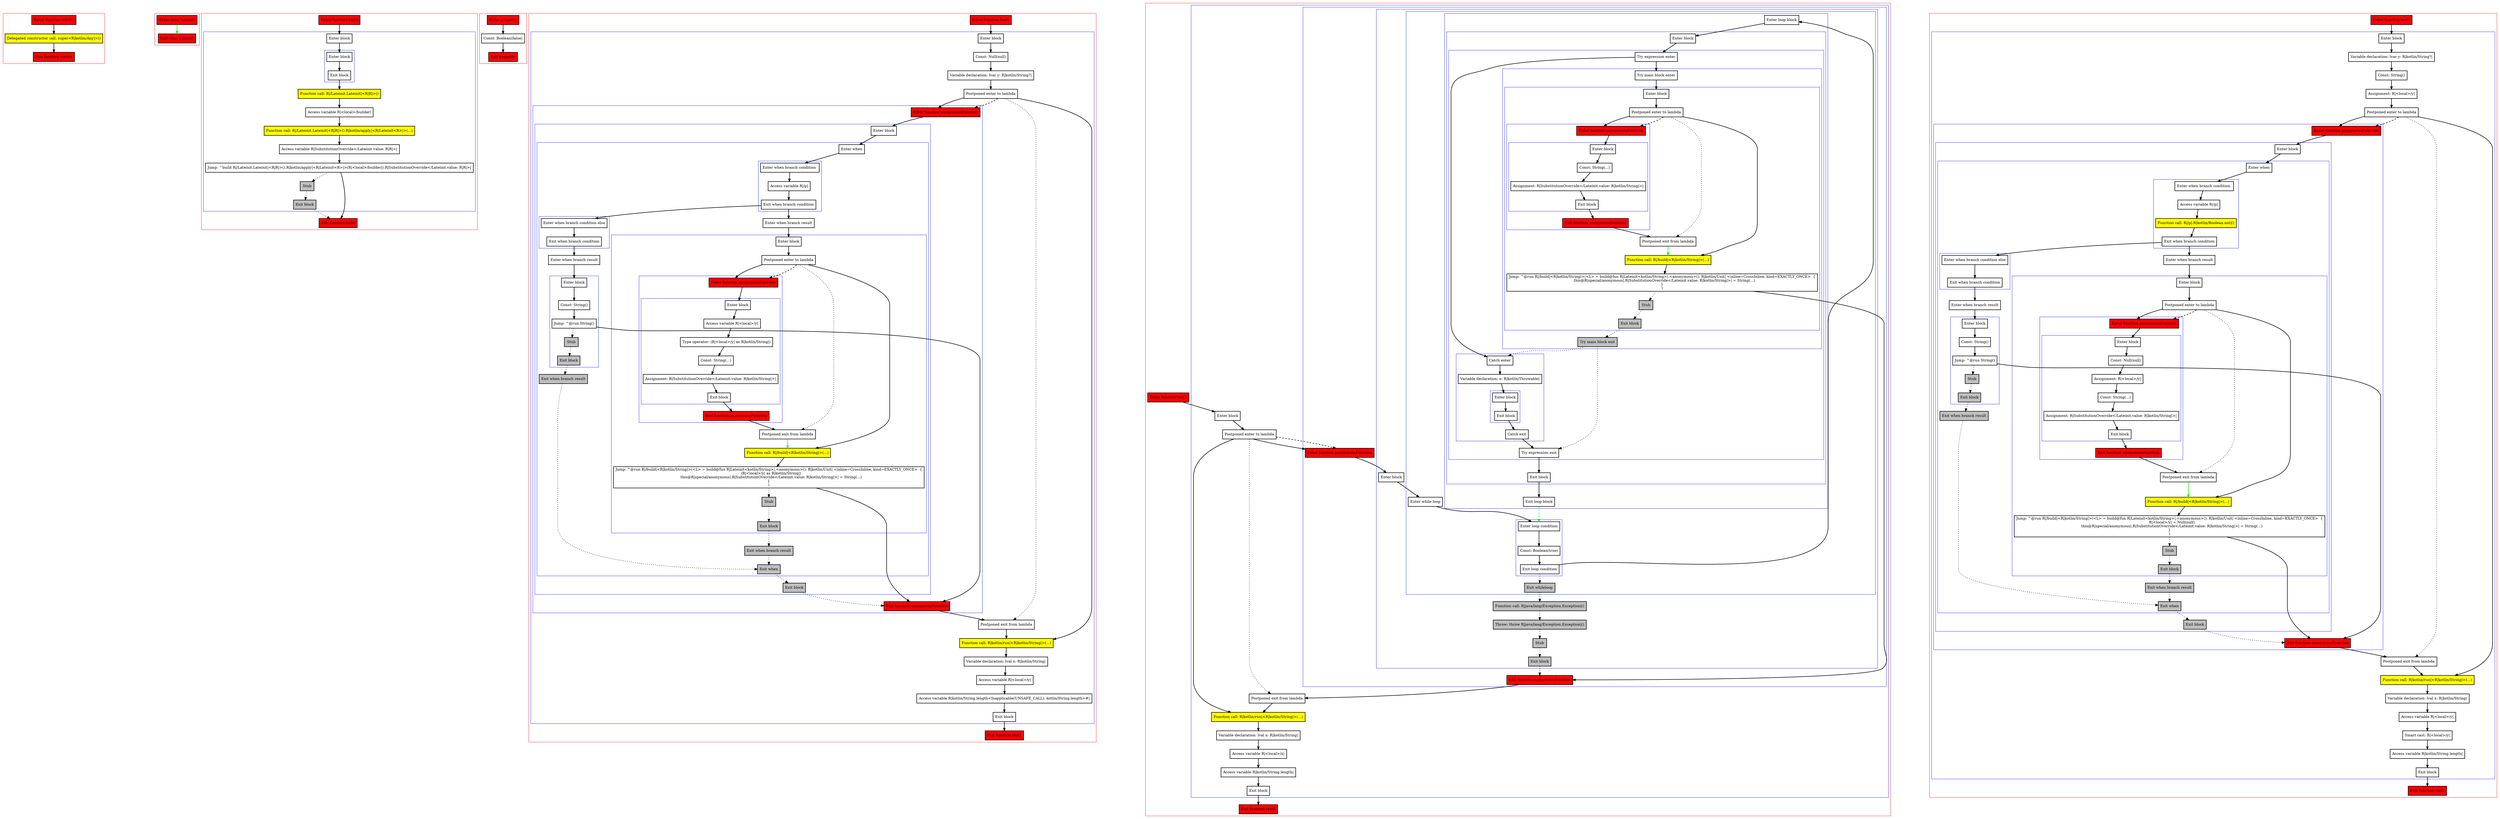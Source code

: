 digraph postponedLambdaInReturn_kt {
    graph [nodesep=3]
    node [shape=box penwidth=2]
    edge [penwidth=2]

    subgraph cluster_0 {
        color=red
        0 [label="Enter function <init>" style="filled" fillcolor=red];
        1 [label="Delegated constructor call: super<R|kotlin/Any|>()" style="filled" fillcolor=yellow];
        2 [label="Exit function <init>" style="filled" fillcolor=red];
    }
    0 -> {1};
    1 -> {2};

    subgraph cluster_1 {
        color=red
        3 [label="Enter class Lateinit" style="filled" fillcolor=red];
        4 [label="Exit class Lateinit" style="filled" fillcolor=red];
    }
    3 -> {4} [color=green];

    subgraph cluster_2 {
        color=red
        5 [label="Enter function build" style="filled" fillcolor=red];
        subgraph cluster_3 {
            color=blue
            6 [label="Enter block"];
            subgraph cluster_4 {
                color=blue
                7 [label="Enter block"];
                8 [label="Exit block"];
            }
            9 [label="Function call: R|/Lateinit.Lateinit|<R|R|>()" style="filled" fillcolor=yellow];
            10 [label="Access variable R|<local>/builder|"];
            11 [label="Function call: R|/Lateinit.Lateinit|<R|R|>().R|kotlin/apply|<R|Lateinit<R>|>(...)" style="filled" fillcolor=yellow];
            12 [label="Access variable R|SubstitutionOverride</Lateinit.value: R|R|>|"];
            13 [label="Jump: ^build R|/Lateinit.Lateinit|<R|R|>().R|kotlin/apply|<R|Lateinit<R>|>(R|<local>/builder|).R|SubstitutionOverride</Lateinit.value: R|R|>|"];
            14 [label="Stub" style="filled" fillcolor=gray];
            15 [label="Exit block" style="filled" fillcolor=gray];
        }
        16 [label="Exit function build" style="filled" fillcolor=red];
    }
    5 -> {6};
    6 -> {7};
    7 -> {8};
    8 -> {9};
    9 -> {10};
    10 -> {11};
    11 -> {12};
    12 -> {13};
    13 -> {16};
    13 -> {14} [style=dotted];
    14 -> {15} [style=dotted];
    15 -> {16} [style=dotted];

    subgraph cluster_5 {
        color=red
        25 [label="Enter property" style="filled" fillcolor=red];
        26 [label="Const: Boolean(false)"];
        27 [label="Exit property" style="filled" fillcolor=red];
    }
    25 -> {26};
    26 -> {27};

    subgraph cluster_6 {
        color=red
        28 [label="Enter function test1" style="filled" fillcolor=red];
        subgraph cluster_7 {
            color=blue
            29 [label="Enter block"];
            30 [label="Const: Null(null)"];
            31 [label="Variable declaration: lvar y: R|kotlin/String?|"];
            32 [label="Postponed enter to lambda"];
            subgraph cluster_8 {
                color=blue
                40 [label="Enter function anonymousFunction" style="filled" fillcolor=red];
                subgraph cluster_9 {
                    color=blue
                    41 [label="Enter block"];
                    subgraph cluster_10 {
                        color=blue
                        42 [label="Enter when"];
                        subgraph cluster_11 {
                            color=blue
                            43 [label="Enter when branch condition "];
                            44 [label="Access variable R|/p|"];
                            45 [label="Exit when branch condition"];
                        }
                        subgraph cluster_12 {
                            color=blue
                            46 [label="Enter when branch condition else"];
                            47 [label="Exit when branch condition"];
                        }
                        48 [label="Enter when branch result"];
                        subgraph cluster_13 {
                            color=blue
                            49 [label="Enter block"];
                            50 [label="Const: String()"];
                            51 [label="Jump: ^@run String()"];
                            52 [label="Stub" style="filled" fillcolor=gray];
                            53 [label="Exit block" style="filled" fillcolor=gray];
                        }
                        54 [label="Exit when branch result" style="filled" fillcolor=gray];
                        55 [label="Enter when branch result"];
                        subgraph cluster_14 {
                            color=blue
                            56 [label="Enter block"];
                            57 [label="Postponed enter to lambda"];
                            subgraph cluster_15 {
                                color=blue
                                67 [label="Enter function anonymousFunction" style="filled" fillcolor=red];
                                subgraph cluster_16 {
                                    color=blue
                                    68 [label="Enter block"];
                                    69 [label="Access variable R|<local>/y|"];
                                    70 [label="Type operator: (R|<local>/y| as R|kotlin/String|)"];
                                    71 [label="Const: String(...)"];
                                    72 [label="Assignment: R|SubstitutionOverride</Lateinit.value: R|kotlin/String|>|"];
                                    73 [label="Exit block"];
                                }
                                74 [label="Exit function anonymousFunction" style="filled" fillcolor=red];
                            }
                            58 [label="Postponed exit from lambda"];
                            59 [label="Function call: R|/build|<R|kotlin/String|>(...)" style="filled" fillcolor=yellow];
                            60 [label="Jump: ^@run R|/build|<R|kotlin/String|>(<L> = build@fun R|Lateinit<kotlin/String>|.<anonymous>(): R|kotlin/Unit| <inline=CrossInline, kind=EXACTLY_ONCE>  {
    (R|<local>/y| as R|kotlin/String|)
    this@R|special/anonymous|.R|SubstitutionOverride</Lateinit.value: R|kotlin/String|>| = String(...)
}
)"];
                            61 [label="Stub" style="filled" fillcolor=gray];
                            62 [label="Exit block" style="filled" fillcolor=gray];
                        }
                        63 [label="Exit when branch result" style="filled" fillcolor=gray];
                        64 [label="Exit when" style="filled" fillcolor=gray];
                    }
                    65 [label="Exit block" style="filled" fillcolor=gray];
                }
                66 [label="Exit function anonymousFunction" style="filled" fillcolor=red];
            }
            33 [label="Postponed exit from lambda"];
            34 [label="Function call: R|kotlin/run|<R|kotlin/String|>(...)" style="filled" fillcolor=yellow];
            35 [label="Variable declaration: lval x: R|kotlin/String|"];
            36 [label="Access variable R|<local>/y|"];
            37 [label="Access variable R|kotlin/String.length<Inapplicable(UNSAFE_CALL): kotlin/String.length>#|"];
            38 [label="Exit block"];
        }
        39 [label="Exit function test1" style="filled" fillcolor=red];
    }
    28 -> {29};
    29 -> {30};
    30 -> {31};
    31 -> {32};
    32 -> {34 40};
    32 -> {33} [style=dotted];
    32 -> {40} [style=dashed];
    33 -> {34};
    34 -> {35};
    35 -> {36};
    36 -> {37};
    37 -> {38};
    38 -> {39};
    40 -> {41};
    41 -> {42};
    42 -> {43};
    43 -> {44};
    44 -> {45};
    45 -> {46 55};
    46 -> {47};
    47 -> {48};
    48 -> {49};
    49 -> {50};
    50 -> {51};
    51 -> {66};
    51 -> {52} [style=dotted];
    52 -> {53} [style=dotted];
    53 -> {54} [style=dotted];
    54 -> {64} [style=dotted];
    55 -> {56};
    56 -> {57};
    57 -> {59 67};
    57 -> {58} [style=dotted];
    57 -> {67} [style=dashed];
    58 -> {59} [color=green];
    59 -> {60};
    60 -> {66};
    60 -> {61} [style=dotted];
    61 -> {62} [style=dotted];
    62 -> {63} [style=dotted];
    63 -> {64} [style=dotted];
    64 -> {65} [style=dotted];
    65 -> {66} [style=dotted];
    66 -> {33};
    67 -> {68};
    68 -> {69};
    69 -> {70};
    70 -> {71};
    71 -> {72};
    72 -> {73};
    73 -> {74};
    74 -> {58};

    subgraph cluster_17 {
        color=red
        75 [label="Enter function test2" style="filled" fillcolor=red];
        subgraph cluster_18 {
            color=blue
            76 [label="Enter block"];
            77 [label="Postponed enter to lambda"];
            subgraph cluster_19 {
                color=blue
                85 [label="Enter function anonymousFunction" style="filled" fillcolor=red];
                subgraph cluster_20 {
                    color=blue
                    86 [label="Enter block"];
                    subgraph cluster_21 {
                        color=blue
                        87 [label="Enter while loop"];
                        subgraph cluster_22 {
                            color=blue
                            88 [label="Enter loop condition"];
                            89 [label="Const: Boolean(true)"];
                            90 [label="Exit loop condition"];
                        }
                        subgraph cluster_23 {
                            color=blue
                            91 [label="Enter loop block"];
                            subgraph cluster_24 {
                                color=blue
                                92 [label="Enter block"];
                                subgraph cluster_25 {
                                    color=blue
                                    93 [label="Try expression enter"];
                                    subgraph cluster_26 {
                                        color=blue
                                        94 [label="Try main block enter"];
                                        subgraph cluster_27 {
                                            color=blue
                                            95 [label="Enter block"];
                                            96 [label="Postponed enter to lambda"];
                                            subgraph cluster_28 {
                                                color=blue
                                                117 [label="Enter function anonymousFunction" style="filled" fillcolor=red];
                                                subgraph cluster_29 {
                                                    color=blue
                                                    118 [label="Enter block"];
                                                    119 [label="Const: String(...)"];
                                                    120 [label="Assignment: R|SubstitutionOverride</Lateinit.value: R|kotlin/String|>|"];
                                                    121 [label="Exit block"];
                                                }
                                                122 [label="Exit function anonymousFunction" style="filled" fillcolor=red];
                                            }
                                            97 [label="Postponed exit from lambda"];
                                            98 [label="Function call: R|/build|<R|kotlin/String|>(...)" style="filled" fillcolor=yellow];
                                            99 [label="Jump: ^@run R|/build|<R|kotlin/String|>(<L> = build@fun R|Lateinit<kotlin/String>|.<anonymous>(): R|kotlin/Unit| <inline=CrossInline, kind=EXACTLY_ONCE>  {
    this@R|special/anonymous|.R|SubstitutionOverride</Lateinit.value: R|kotlin/String|>| = String(...)
}
)"];
                                            100 [label="Stub" style="filled" fillcolor=gray];
                                            101 [label="Exit block" style="filled" fillcolor=gray];
                                        }
                                        102 [label="Try main block exit" style="filled" fillcolor=gray];
                                    }
                                    subgraph cluster_30 {
                                        color=blue
                                        103 [label="Catch enter"];
                                        104 [label="Variable declaration: e: R|kotlin/Throwable|"];
                                        subgraph cluster_31 {
                                            color=blue
                                            105 [label="Enter block"];
                                            106 [label="Exit block"];
                                        }
                                        107 [label="Catch exit"];
                                    }
                                    108 [label="Try expression exit"];
                                }
                                109 [label="Exit block"];
                            }
                            110 [label="Exit loop block"];
                        }
                        111 [label="Exit whileloop" style="filled" fillcolor=gray];
                    }
                    112 [label="Function call: R|java/lang/Exception.Exception|()" style="filled" fillcolor=gray];
                    113 [label="Throw: throw R|java/lang/Exception.Exception|()" style="filled" fillcolor=gray];
                    114 [label="Stub" style="filled" fillcolor=gray];
                    115 [label="Exit block" style="filled" fillcolor=gray];
                }
                116 [label="Exit function anonymousFunction" style="filled" fillcolor=red];
            }
            78 [label="Postponed exit from lambda"];
            79 [label="Function call: R|kotlin/run|<R|kotlin/String|>(...)" style="filled" fillcolor=yellow];
            80 [label="Variable declaration: lval x: R|kotlin/String|"];
            81 [label="Access variable R|<local>/x|"];
            82 [label="Access variable R|kotlin/String.length|"];
            83 [label="Exit block"];
        }
        84 [label="Exit function test2" style="filled" fillcolor=red];
    }
    75 -> {76};
    76 -> {77};
    77 -> {79 85};
    77 -> {78} [style=dotted];
    77 -> {85} [style=dashed];
    78 -> {79};
    79 -> {80};
    80 -> {81};
    81 -> {82};
    82 -> {83};
    83 -> {84};
    85 -> {86};
    86 -> {87};
    87 -> {88};
    88 -> {89};
    89 -> {90};
    90 -> {91};
    90 -> {111} [style=dotted];
    91 -> {92};
    92 -> {93};
    93 -> {94 103};
    94 -> {95};
    95 -> {96};
    96 -> {98 117};
    96 -> {97} [style=dotted];
    96 -> {117} [style=dashed];
    97 -> {98} [color=green];
    98 -> {99};
    99 -> {116};
    99 -> {100} [style=dotted];
    100 -> {101} [style=dotted];
    101 -> {102} [style=dotted];
    102 -> {103 108} [style=dotted];
    103 -> {104};
    104 -> {105};
    105 -> {106};
    106 -> {107};
    107 -> {108};
    108 -> {109};
    109 -> {110};
    110 -> {88} [color=green style=dashed];
    111 -> {112} [style=dotted];
    112 -> {113} [style=dotted];
    113 -> {114} [style=dotted];
    114 -> {115} [style=dotted];
    115 -> {116} [style=dotted];
    116 -> {78};
    117 -> {118};
    118 -> {119};
    119 -> {120};
    120 -> {121};
    121 -> {122};
    122 -> {97};

    subgraph cluster_32 {
        color=red
        123 [label="Enter function test3" style="filled" fillcolor=red];
        subgraph cluster_33 {
            color=blue
            124 [label="Enter block"];
            125 [label="Variable declaration: lvar y: R|kotlin/String?|"];
            126 [label="Const: String()"];
            127 [label="Assignment: R|<local>/y|"];
            128 [label="Postponed enter to lambda"];
            subgraph cluster_34 {
                color=blue
                137 [label="Enter function anonymousFunction" style="filled" fillcolor=red];
                subgraph cluster_35 {
                    color=blue
                    138 [label="Enter block"];
                    subgraph cluster_36 {
                        color=blue
                        139 [label="Enter when"];
                        subgraph cluster_37 {
                            color=blue
                            140 [label="Enter when branch condition "];
                            141 [label="Access variable R|/p|"];
                            142 [label="Function call: R|/p|.R|kotlin/Boolean.not|()" style="filled" fillcolor=yellow];
                            143 [label="Exit when branch condition"];
                        }
                        subgraph cluster_38 {
                            color=blue
                            144 [label="Enter when branch condition else"];
                            145 [label="Exit when branch condition"];
                        }
                        146 [label="Enter when branch result"];
                        subgraph cluster_39 {
                            color=blue
                            147 [label="Enter block"];
                            148 [label="Const: String()"];
                            149 [label="Jump: ^@run String()"];
                            150 [label="Stub" style="filled" fillcolor=gray];
                            151 [label="Exit block" style="filled" fillcolor=gray];
                        }
                        152 [label="Exit when branch result" style="filled" fillcolor=gray];
                        153 [label="Enter when branch result"];
                        subgraph cluster_40 {
                            color=blue
                            154 [label="Enter block"];
                            155 [label="Postponed enter to lambda"];
                            subgraph cluster_41 {
                                color=blue
                                165 [label="Enter function anonymousFunction" style="filled" fillcolor=red];
                                subgraph cluster_42 {
                                    color=blue
                                    166 [label="Enter block"];
                                    167 [label="Const: Null(null)"];
                                    168 [label="Assignment: R|<local>/y|"];
                                    169 [label="Const: String(...)"];
                                    170 [label="Assignment: R|SubstitutionOverride</Lateinit.value: R|kotlin/String|>|"];
                                    171 [label="Exit block"];
                                }
                                172 [label="Exit function anonymousFunction" style="filled" fillcolor=red];
                            }
                            156 [label="Postponed exit from lambda"];
                            157 [label="Function call: R|/build|<R|kotlin/String|>(...)" style="filled" fillcolor=yellow];
                            158 [label="Jump: ^@run R|/build|<R|kotlin/String|>(<L> = build@fun R|Lateinit<kotlin/String>|.<anonymous>(): R|kotlin/Unit| <inline=CrossInline, kind=EXACTLY_ONCE>  {
    R|<local>/y| = Null(null)
    this@R|special/anonymous|.R|SubstitutionOverride</Lateinit.value: R|kotlin/String|>| = String(...)
}
)"];
                            159 [label="Stub" style="filled" fillcolor=gray];
                            160 [label="Exit block" style="filled" fillcolor=gray];
                        }
                        161 [label="Exit when branch result" style="filled" fillcolor=gray];
                        162 [label="Exit when" style="filled" fillcolor=gray];
                    }
                    163 [label="Exit block" style="filled" fillcolor=gray];
                }
                164 [label="Exit function anonymousFunction" style="filled" fillcolor=red];
            }
            129 [label="Postponed exit from lambda"];
            130 [label="Function call: R|kotlin/run|<R|kotlin/String|>(...)" style="filled" fillcolor=yellow];
            131 [label="Variable declaration: lval x: R|kotlin/String|"];
            132 [label="Access variable R|<local>/y|"];
            133 [label="Smart cast: R|<local>/y|"];
            134 [label="Access variable R|kotlin/String.length|"];
            135 [label="Exit block"];
        }
        136 [label="Exit function test3" style="filled" fillcolor=red];
    }
    123 -> {124};
    124 -> {125};
    125 -> {126};
    126 -> {127};
    127 -> {128};
    128 -> {130 137};
    128 -> {129} [style=dotted];
    128 -> {137} [style=dashed];
    129 -> {130};
    130 -> {131};
    131 -> {132};
    132 -> {133};
    133 -> {134};
    134 -> {135};
    135 -> {136};
    137 -> {138};
    138 -> {139};
    139 -> {140};
    140 -> {141};
    141 -> {142};
    142 -> {143};
    143 -> {144 153};
    144 -> {145};
    145 -> {146};
    146 -> {147};
    147 -> {148};
    148 -> {149};
    149 -> {164};
    149 -> {150} [style=dotted];
    150 -> {151} [style=dotted];
    151 -> {152} [style=dotted];
    152 -> {162} [style=dotted];
    153 -> {154};
    154 -> {155};
    155 -> {157 165};
    155 -> {156} [style=dotted];
    155 -> {165} [style=dashed];
    156 -> {157} [color=green];
    157 -> {158};
    158 -> {164};
    158 -> {159} [style=dotted];
    159 -> {160} [style=dotted];
    160 -> {161} [style=dotted];
    161 -> {162} [style=dotted];
    162 -> {163} [style=dotted];
    163 -> {164} [style=dotted];
    164 -> {129};
    165 -> {166};
    166 -> {167};
    167 -> {168};
    168 -> {169};
    169 -> {170};
    170 -> {171};
    171 -> {172};
    172 -> {156};

}
